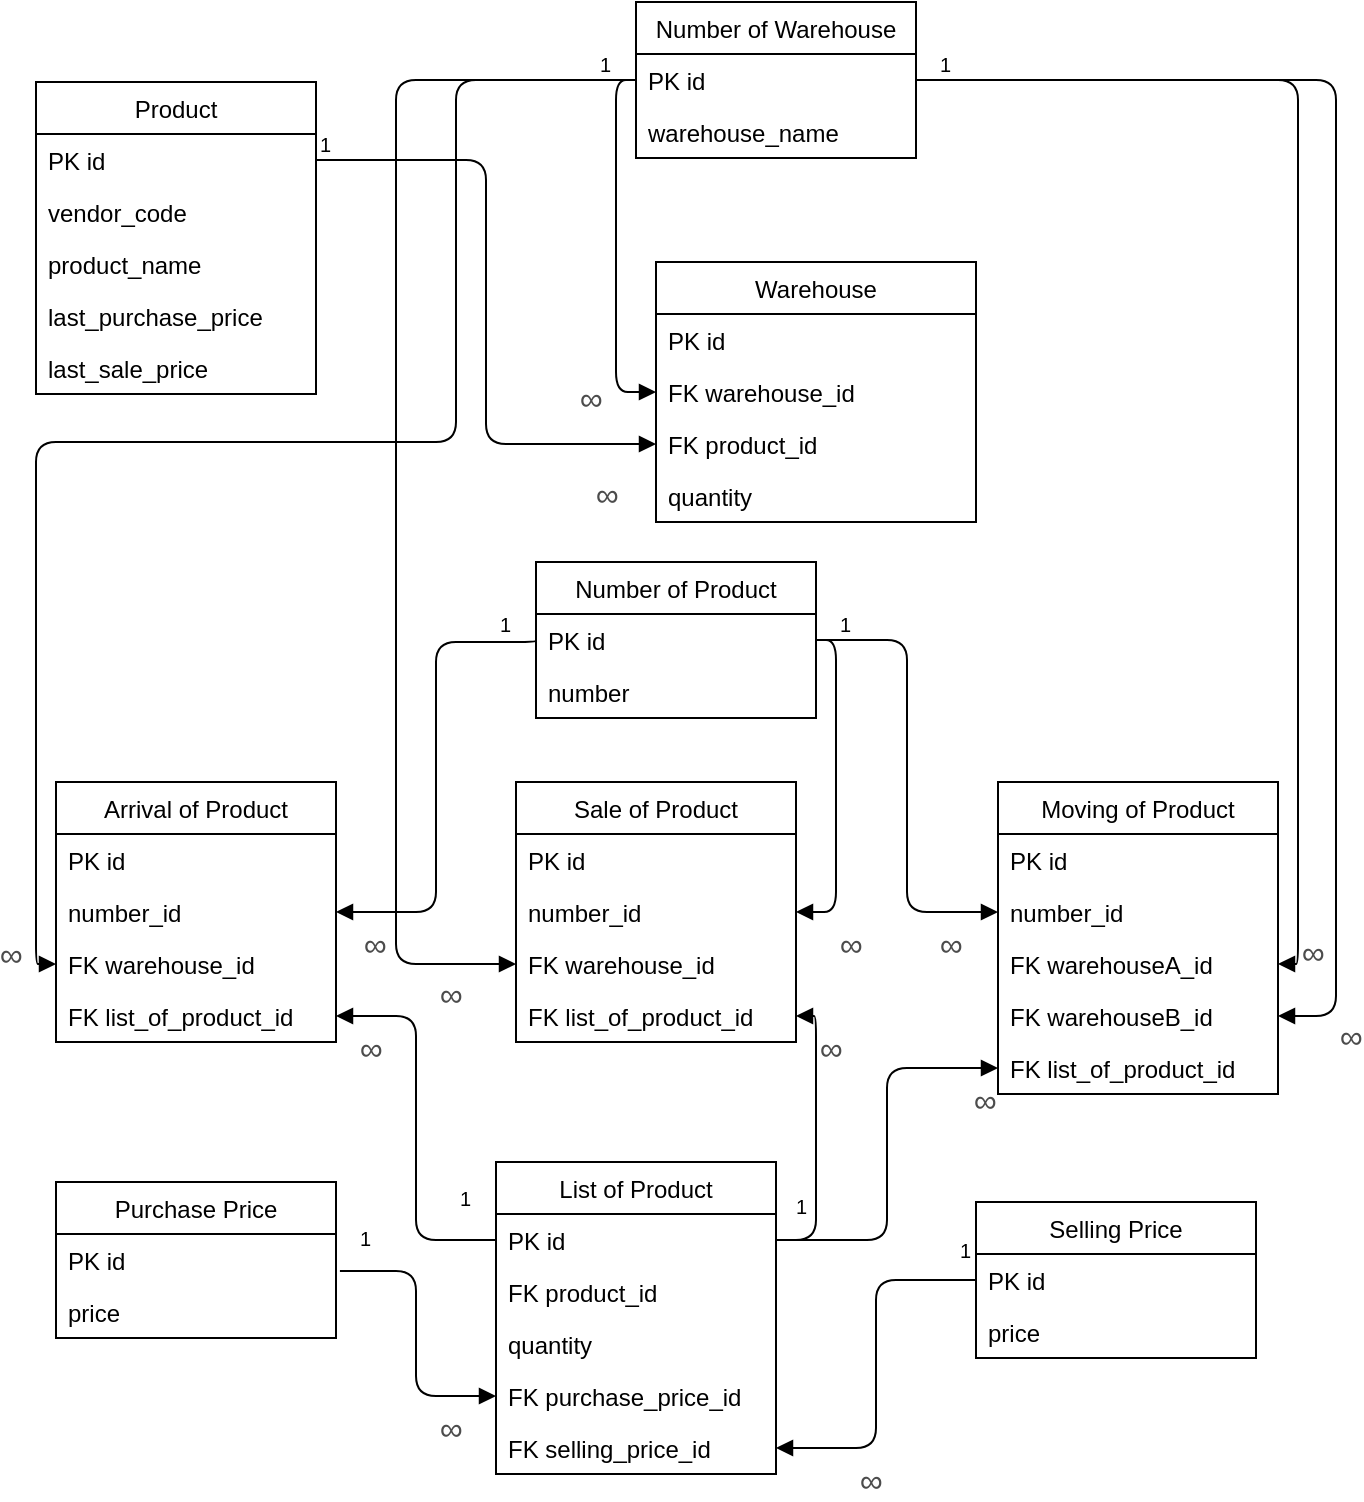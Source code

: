 <mxfile version="12.7.9" type="device"><diagram name="Page-1" id="efa7a0a1-bf9b-a30e-e6df-94a7791c09e9"><mxGraphModel dx="946" dy="646" grid="1" gridSize="10" guides="1" tooltips="1" connect="1" arrows="1" fold="1" page="1" pageScale="1" pageWidth="826" pageHeight="1169" background="#ffffff" math="0" shadow="0"><root><mxCell id="0"/><mxCell id="1" parent="0"/><mxCell id="hieCTryzFMWiVWUUhdox-119" value="Product" style="swimlane;fontStyle=0;childLayout=stackLayout;horizontal=1;startSize=26;fillColor=none;horizontalStack=0;resizeParent=1;resizeParentMax=0;resizeLast=0;collapsible=1;marginBottom=0;" parent="1" vertex="1"><mxGeometry x="110" y="250" width="140" height="156" as="geometry"><mxRectangle x="80" y="180" width="70" height="26" as="alternateBounds"/></mxGeometry></mxCell><mxCell id="AFd2OxJwi9JuXrVvGaO7-2" value="PK id&#10;" style="text;strokeColor=none;fillColor=none;align=left;verticalAlign=top;spacingLeft=4;spacingRight=4;overflow=hidden;rotatable=0;points=[[0,0.5],[1,0.5]];portConstraint=eastwest;" parent="hieCTryzFMWiVWUUhdox-119" vertex="1"><mxGeometry y="26" width="140" height="26" as="geometry"/></mxCell><mxCell id="8Yp48LaVu-0dgv_bWrS_-1" value="vendor_code" style="text;strokeColor=none;fillColor=none;align=left;verticalAlign=top;spacingLeft=4;spacingRight=4;overflow=hidden;rotatable=0;points=[[0,0.5],[1,0.5]];portConstraint=eastwest;" vertex="1" parent="hieCTryzFMWiVWUUhdox-119"><mxGeometry y="52" width="140" height="26" as="geometry"/></mxCell><mxCell id="hieCTryzFMWiVWUUhdox-121" value="product_name" style="text;strokeColor=none;fillColor=none;align=left;verticalAlign=top;spacingLeft=4;spacingRight=4;overflow=hidden;rotatable=0;points=[[0,0.5],[1,0.5]];portConstraint=eastwest;" parent="hieCTryzFMWiVWUUhdox-119" vertex="1"><mxGeometry y="78" width="140" height="26" as="geometry"/></mxCell><mxCell id="hieCTryzFMWiVWUUhdox-123" value="last_purchase_price" style="text;strokeColor=none;fillColor=none;align=left;verticalAlign=top;spacingLeft=4;spacingRight=4;overflow=hidden;rotatable=0;points=[[0,0.5],[1,0.5]];portConstraint=eastwest;" parent="hieCTryzFMWiVWUUhdox-119" vertex="1"><mxGeometry y="104" width="140" height="26" as="geometry"/></mxCell><mxCell id="hieCTryzFMWiVWUUhdox-124" value="last_sale_price" style="text;strokeColor=none;fillColor=none;align=left;verticalAlign=top;spacingLeft=4;spacingRight=4;overflow=hidden;rotatable=0;points=[[0,0.5],[1,0.5]];portConstraint=eastwest;" parent="hieCTryzFMWiVWUUhdox-119" vertex="1"><mxGeometry y="130" width="140" height="26" as="geometry"/></mxCell><mxCell id="hieCTryzFMWiVWUUhdox-125" value="Warehouse" style="swimlane;fontStyle=0;childLayout=stackLayout;horizontal=1;startSize=26;fillColor=none;horizontalStack=0;resizeParent=1;resizeParentMax=0;resizeLast=0;collapsible=1;marginBottom=0;" parent="1" vertex="1"><mxGeometry x="420" y="340" width="160" height="130" as="geometry"/></mxCell><mxCell id="AFd2OxJwi9JuXrVvGaO7-1" value="PK id" style="text;strokeColor=none;fillColor=none;align=left;verticalAlign=top;spacingLeft=4;spacingRight=4;overflow=hidden;rotatable=0;points=[[0,0.5],[1,0.5]];portConstraint=eastwest;" parent="hieCTryzFMWiVWUUhdox-125" vertex="1"><mxGeometry y="26" width="160" height="26" as="geometry"/></mxCell><mxCell id="8Yp48LaVu-0dgv_bWrS_-2" value="FK warehouse_id&#10;&#9;&#9;&#9;&#9;" style="text;strokeColor=none;fillColor=none;align=left;verticalAlign=top;spacingLeft=4;spacingRight=4;overflow=hidden;rotatable=0;points=[[0,0.5],[1,0.5]];portConstraint=eastwest;" vertex="1" parent="hieCTryzFMWiVWUUhdox-125"><mxGeometry y="52" width="160" height="26" as="geometry"/></mxCell><mxCell id="8Yp48LaVu-0dgv_bWrS_-3" value="FK product_id&#10;&#9;&#9;&#9;&#9;" style="text;strokeColor=none;fillColor=none;align=left;verticalAlign=top;spacingLeft=4;spacingRight=4;overflow=hidden;rotatable=0;points=[[0,0.5],[1,0.5]];portConstraint=eastwest;" vertex="1" parent="hieCTryzFMWiVWUUhdox-125"><mxGeometry y="78" width="160" height="26" as="geometry"/></mxCell><mxCell id="8Yp48LaVu-0dgv_bWrS_-4" value="quantity&#10;&#9;&#9;&#9;&#9;" style="text;strokeColor=none;fillColor=none;align=left;verticalAlign=top;spacingLeft=4;spacingRight=4;overflow=hidden;rotatable=0;points=[[0,0.5],[1,0.5]];portConstraint=eastwest;" vertex="1" parent="hieCTryzFMWiVWUUhdox-125"><mxGeometry y="104" width="160" height="26" as="geometry"/></mxCell><mxCell id="hieCTryzFMWiVWUUhdox-135" value="Sale of Product" style="swimlane;fontStyle=0;childLayout=stackLayout;horizontal=1;startSize=26;fillColor=none;horizontalStack=0;resizeParent=1;resizeParentMax=0;resizeLast=0;collapsible=1;marginBottom=0;" parent="1" vertex="1"><mxGeometry x="350" y="600" width="140" height="130" as="geometry"/></mxCell><mxCell id="AFd2OxJwi9JuXrVvGaO7-3" value="PK id" style="text;strokeColor=none;fillColor=none;align=left;verticalAlign=top;spacingLeft=4;spacingRight=4;overflow=hidden;rotatable=0;points=[[0,0.5],[1,0.5]];portConstraint=eastwest;" parent="hieCTryzFMWiVWUUhdox-135" vertex="1"><mxGeometry y="26" width="140" height="26" as="geometry"/></mxCell><mxCell id="8Yp48LaVu-0dgv_bWrS_-24" value="number_id" style="text;strokeColor=none;fillColor=none;align=left;verticalAlign=top;spacingLeft=4;spacingRight=4;overflow=hidden;rotatable=0;points=[[0,0.5],[1,0.5]];portConstraint=eastwest;" vertex="1" parent="hieCTryzFMWiVWUUhdox-135"><mxGeometry y="52" width="140" height="26" as="geometry"/></mxCell><mxCell id="hieCTryzFMWiVWUUhdox-137" value="FK warehouse_id" style="text;strokeColor=none;fillColor=none;align=left;verticalAlign=top;spacingLeft=4;spacingRight=4;overflow=hidden;rotatable=0;points=[[0,0.5],[1,0.5]];portConstraint=eastwest;" parent="hieCTryzFMWiVWUUhdox-135" vertex="1"><mxGeometry y="78" width="140" height="26" as="geometry"/></mxCell><mxCell id="hieCTryzFMWiVWUUhdox-138" value="FK list_of_product_id" style="text;strokeColor=none;fillColor=none;align=left;verticalAlign=top;spacingLeft=4;spacingRight=4;overflow=hidden;rotatable=0;points=[[0,0.5],[1,0.5]];portConstraint=eastwest;" parent="hieCTryzFMWiVWUUhdox-135" vertex="1"><mxGeometry y="104" width="140" height="26" as="geometry"/></mxCell><mxCell id="AFd2OxJwi9JuXrVvGaO7-14" value="List of Product" style="swimlane;fontStyle=0;childLayout=stackLayout;horizontal=1;startSize=26;fillColor=none;horizontalStack=0;resizeParent=1;resizeParentMax=0;resizeLast=0;collapsible=1;marginBottom=0;" parent="1" vertex="1"><mxGeometry x="340" y="790" width="140" height="156" as="geometry"/></mxCell><mxCell id="AFd2OxJwi9JuXrVvGaO7-15" value="PK id" style="text;strokeColor=none;fillColor=none;align=left;verticalAlign=top;spacingLeft=4;spacingRight=4;overflow=hidden;rotatable=0;points=[[0,0.5],[1,0.5]];portConstraint=eastwest;" parent="AFd2OxJwi9JuXrVvGaO7-14" vertex="1"><mxGeometry y="26" width="140" height="26" as="geometry"/></mxCell><mxCell id="AFd2OxJwi9JuXrVvGaO7-25" value="FK product_id" style="text;strokeColor=none;fillColor=none;align=left;verticalAlign=top;spacingLeft=4;spacingRight=4;overflow=hidden;rotatable=0;points=[[0,0.5],[1,0.5]];portConstraint=eastwest;" parent="AFd2OxJwi9JuXrVvGaO7-14" vertex="1"><mxGeometry y="52" width="140" height="26" as="geometry"/></mxCell><mxCell id="AFd2OxJwi9JuXrVvGaO7-16" value="quantity" style="text;strokeColor=none;fillColor=none;align=left;verticalAlign=top;spacingLeft=4;spacingRight=4;overflow=hidden;rotatable=0;points=[[0,0.5],[1,0.5]];portConstraint=eastwest;" parent="AFd2OxJwi9JuXrVvGaO7-14" vertex="1"><mxGeometry y="78" width="140" height="26" as="geometry"/></mxCell><mxCell id="AFd2OxJwi9JuXrVvGaO7-17" value="FK purchase_price_id" style="text;strokeColor=none;fillColor=none;align=left;verticalAlign=top;spacingLeft=4;spacingRight=4;overflow=hidden;rotatable=0;points=[[0,0.5],[1,0.5]];portConstraint=eastwest;" parent="AFd2OxJwi9JuXrVvGaO7-14" vertex="1"><mxGeometry y="104" width="140" height="26" as="geometry"/></mxCell><mxCell id="AFd2OxJwi9JuXrVvGaO7-28" value="FK selling_price_id" style="text;strokeColor=none;fillColor=none;align=left;verticalAlign=top;spacingLeft=4;spacingRight=4;overflow=hidden;rotatable=0;points=[[0,0.5],[1,0.5]];portConstraint=eastwest;" parent="AFd2OxJwi9JuXrVvGaO7-14" vertex="1"><mxGeometry y="130" width="140" height="26" as="geometry"/></mxCell><mxCell id="AFd2OxJwi9JuXrVvGaO7-20" value="Purchase Price" style="swimlane;fontStyle=0;childLayout=stackLayout;horizontal=1;startSize=26;fillColor=none;horizontalStack=0;resizeParent=1;resizeParentMax=0;resizeLast=0;collapsible=1;marginBottom=0;" parent="1" vertex="1"><mxGeometry x="120" y="800" width="140" height="78" as="geometry"/></mxCell><mxCell id="AFd2OxJwi9JuXrVvGaO7-21" value="PK id" style="text;strokeColor=none;fillColor=none;align=left;verticalAlign=top;spacingLeft=4;spacingRight=4;overflow=hidden;rotatable=0;points=[[0,0.5],[1,0.5]];portConstraint=eastwest;" parent="AFd2OxJwi9JuXrVvGaO7-20" vertex="1"><mxGeometry y="26" width="140" height="26" as="geometry"/></mxCell><mxCell id="AFd2OxJwi9JuXrVvGaO7-22" value="price" style="text;strokeColor=none;fillColor=none;align=left;verticalAlign=top;spacingLeft=4;spacingRight=4;overflow=hidden;rotatable=0;points=[[0,0.5],[1,0.5]];portConstraint=eastwest;" parent="AFd2OxJwi9JuXrVvGaO7-20" vertex="1"><mxGeometry y="52" width="140" height="26" as="geometry"/></mxCell><mxCell id="AFd2OxJwi9JuXrVvGaO7-34" value="Selling Price" style="swimlane;fontStyle=0;childLayout=stackLayout;horizontal=1;startSize=26;fillColor=none;horizontalStack=0;resizeParent=1;resizeParentMax=0;resizeLast=0;collapsible=1;marginBottom=0;" parent="1" vertex="1"><mxGeometry x="580" y="810" width="140" height="78" as="geometry"/></mxCell><mxCell id="AFd2OxJwi9JuXrVvGaO7-35" value="PK id" style="text;strokeColor=none;fillColor=none;align=left;verticalAlign=top;spacingLeft=4;spacingRight=4;overflow=hidden;rotatable=0;points=[[0,0.5],[1,0.5]];portConstraint=eastwest;" parent="AFd2OxJwi9JuXrVvGaO7-34" vertex="1"><mxGeometry y="26" width="140" height="26" as="geometry"/></mxCell><mxCell id="AFd2OxJwi9JuXrVvGaO7-37" value="price" style="text;strokeColor=none;fillColor=none;align=left;verticalAlign=top;spacingLeft=4;spacingRight=4;overflow=hidden;rotatable=0;points=[[0,0.5],[1,0.5]];portConstraint=eastwest;" parent="AFd2OxJwi9JuXrVvGaO7-34" vertex="1"><mxGeometry y="52" width="140" height="26" as="geometry"/></mxCell><mxCell id="8Yp48LaVu-0dgv_bWrS_-13" value="Number of Warehouse" style="swimlane;fontStyle=0;childLayout=stackLayout;horizontal=1;startSize=26;fillColor=none;horizontalStack=0;resizeParent=1;resizeParentMax=0;resizeLast=0;collapsible=1;marginBottom=0;" vertex="1" parent="1"><mxGeometry x="410" y="210" width="140" height="78" as="geometry"/></mxCell><mxCell id="8Yp48LaVu-0dgv_bWrS_-14" value="PK id" style="text;strokeColor=none;fillColor=none;align=left;verticalAlign=top;spacingLeft=4;spacingRight=4;overflow=hidden;rotatable=0;points=[[0,0.5],[1,0.5]];portConstraint=eastwest;" vertex="1" parent="8Yp48LaVu-0dgv_bWrS_-13"><mxGeometry y="26" width="140" height="26" as="geometry"/></mxCell><mxCell id="8Yp48LaVu-0dgv_bWrS_-15" value="warehouse_name" style="text;strokeColor=none;fillColor=none;align=left;verticalAlign=top;spacingLeft=4;spacingRight=4;overflow=hidden;rotatable=0;points=[[0,0.5],[1,0.5]];portConstraint=eastwest;" vertex="1" parent="8Yp48LaVu-0dgv_bWrS_-13"><mxGeometry y="52" width="140" height="26" as="geometry"/></mxCell><mxCell id="8Yp48LaVu-0dgv_bWrS_-18" value="Number of Product" style="swimlane;fontStyle=0;childLayout=stackLayout;horizontal=1;startSize=26;fillColor=none;horizontalStack=0;resizeParent=1;resizeParentMax=0;resizeLast=0;collapsible=1;marginBottom=0;" vertex="1" parent="1"><mxGeometry x="360" y="490" width="140" height="78" as="geometry"/></mxCell><mxCell id="8Yp48LaVu-0dgv_bWrS_-19" value="PK id" style="text;strokeColor=none;fillColor=none;align=left;verticalAlign=top;spacingLeft=4;spacingRight=4;overflow=hidden;rotatable=0;points=[[0,0.5],[1,0.5]];portConstraint=eastwest;" vertex="1" parent="8Yp48LaVu-0dgv_bWrS_-18"><mxGeometry y="26" width="140" height="26" as="geometry"/></mxCell><mxCell id="8Yp48LaVu-0dgv_bWrS_-20" value="number" style="text;strokeColor=none;fillColor=none;align=left;verticalAlign=top;spacingLeft=4;spacingRight=4;overflow=hidden;rotatable=0;points=[[0,0.5],[1,0.5]];portConstraint=eastwest;" vertex="1" parent="8Yp48LaVu-0dgv_bWrS_-18"><mxGeometry y="52" width="140" height="26" as="geometry"/></mxCell><mxCell id="8Yp48LaVu-0dgv_bWrS_-27" value="Arrival of Product" style="swimlane;fontStyle=0;childLayout=stackLayout;horizontal=1;startSize=26;fillColor=none;horizontalStack=0;resizeParent=1;resizeParentMax=0;resizeLast=0;collapsible=1;marginBottom=0;" vertex="1" parent="1"><mxGeometry x="120" y="600" width="140" height="130" as="geometry"/></mxCell><mxCell id="8Yp48LaVu-0dgv_bWrS_-28" value="PK id" style="text;strokeColor=none;fillColor=none;align=left;verticalAlign=top;spacingLeft=4;spacingRight=4;overflow=hidden;rotatable=0;points=[[0,0.5],[1,0.5]];portConstraint=eastwest;" vertex="1" parent="8Yp48LaVu-0dgv_bWrS_-27"><mxGeometry y="26" width="140" height="26" as="geometry"/></mxCell><mxCell id="8Yp48LaVu-0dgv_bWrS_-29" value="number_id" style="text;strokeColor=none;fillColor=none;align=left;verticalAlign=top;spacingLeft=4;spacingRight=4;overflow=hidden;rotatable=0;points=[[0,0.5],[1,0.5]];portConstraint=eastwest;" vertex="1" parent="8Yp48LaVu-0dgv_bWrS_-27"><mxGeometry y="52" width="140" height="26" as="geometry"/></mxCell><mxCell id="8Yp48LaVu-0dgv_bWrS_-30" value="FK warehouse_id" style="text;strokeColor=none;fillColor=none;align=left;verticalAlign=top;spacingLeft=4;spacingRight=4;overflow=hidden;rotatable=0;points=[[0,0.5],[1,0.5]];portConstraint=eastwest;" vertex="1" parent="8Yp48LaVu-0dgv_bWrS_-27"><mxGeometry y="78" width="140" height="26" as="geometry"/></mxCell><mxCell id="8Yp48LaVu-0dgv_bWrS_-31" value="FK list_of_product_id" style="text;strokeColor=none;fillColor=none;align=left;verticalAlign=top;spacingLeft=4;spacingRight=4;overflow=hidden;rotatable=0;points=[[0,0.5],[1,0.5]];portConstraint=eastwest;" vertex="1" parent="8Yp48LaVu-0dgv_bWrS_-27"><mxGeometry y="104" width="140" height="26" as="geometry"/></mxCell><mxCell id="8Yp48LaVu-0dgv_bWrS_-32" value="Moving of Product" style="swimlane;fontStyle=0;childLayout=stackLayout;horizontal=1;startSize=26;fillColor=none;horizontalStack=0;resizeParent=1;resizeParentMax=0;resizeLast=0;collapsible=1;marginBottom=0;" vertex="1" parent="1"><mxGeometry x="591" y="600" width="140" height="156" as="geometry"/></mxCell><mxCell id="8Yp48LaVu-0dgv_bWrS_-33" value="PK id" style="text;strokeColor=none;fillColor=none;align=left;verticalAlign=top;spacingLeft=4;spacingRight=4;overflow=hidden;rotatable=0;points=[[0,0.5],[1,0.5]];portConstraint=eastwest;" vertex="1" parent="8Yp48LaVu-0dgv_bWrS_-32"><mxGeometry y="26" width="140" height="26" as="geometry"/></mxCell><mxCell id="8Yp48LaVu-0dgv_bWrS_-34" value="number_id" style="text;strokeColor=none;fillColor=none;align=left;verticalAlign=top;spacingLeft=4;spacingRight=4;overflow=hidden;rotatable=0;points=[[0,0.5],[1,0.5]];portConstraint=eastwest;" vertex="1" parent="8Yp48LaVu-0dgv_bWrS_-32"><mxGeometry y="52" width="140" height="26" as="geometry"/></mxCell><mxCell id="8Yp48LaVu-0dgv_bWrS_-35" value="FK warehouseA_id" style="text;strokeColor=none;fillColor=none;align=left;verticalAlign=top;spacingLeft=4;spacingRight=4;overflow=hidden;rotatable=0;points=[[0,0.5],[1,0.5]];portConstraint=eastwest;" vertex="1" parent="8Yp48LaVu-0dgv_bWrS_-32"><mxGeometry y="78" width="140" height="26" as="geometry"/></mxCell><mxCell id="8Yp48LaVu-0dgv_bWrS_-37" value="FK warehouseB_id" style="text;strokeColor=none;fillColor=none;align=left;verticalAlign=top;spacingLeft=4;spacingRight=4;overflow=hidden;rotatable=0;points=[[0,0.5],[1,0.5]];portConstraint=eastwest;" vertex="1" parent="8Yp48LaVu-0dgv_bWrS_-32"><mxGeometry y="104" width="140" height="26" as="geometry"/></mxCell><mxCell id="8Yp48LaVu-0dgv_bWrS_-36" value="FK list_of_product_id" style="text;strokeColor=none;fillColor=none;align=left;verticalAlign=top;spacingLeft=4;spacingRight=4;overflow=hidden;rotatable=0;points=[[0,0.5],[1,0.5]];portConstraint=eastwest;" vertex="1" parent="8Yp48LaVu-0dgv_bWrS_-32"><mxGeometry y="130" width="140" height="26" as="geometry"/></mxCell><mxCell id="8Yp48LaVu-0dgv_bWrS_-38" value="&lt;span style=&quot;color: rgb(76 , 76 , 76) ; font-family: , , , &amp;#34;lucida grande&amp;#34; , &amp;#34;tahoma&amp;#34; , &amp;#34;verdana&amp;#34; , &amp;#34;arial&amp;#34; , sans-serif , &amp;#34;segoe ui emoji&amp;#34; , &amp;#34;segoe ui symbol&amp;#34; , &amp;#34;noto color emoji&amp;#34; , &amp;#34;notocoloremoji&amp;#34; , &amp;#34;emojisymbols&amp;#34; , &amp;#34;symbola&amp;#34; , &amp;#34;noto&amp;#34; , &amp;#34;android emoji&amp;#34; , &amp;#34;androidemoji&amp;#34; , &amp;#34;arial unicode ms&amp;#34; , &amp;#34;zapf dingbats&amp;#34; , &amp;#34;applecoloremoji&amp;#34; , &amp;#34;apple color emoji&amp;#34; ; font-size: 16px ; text-align: justify ; white-space: normal&quot;&gt;∞&lt;br&gt;&lt;/span&gt;" style="endArrow=block;endFill=1;html=1;edgeStyle=orthogonalEdgeStyle;align=left;verticalAlign=top;exitX=1;exitY=0.5;exitDx=0;exitDy=0;entryX=0;entryY=0.5;entryDx=0;entryDy=0;" edge="1" parent="1" source="AFd2OxJwi9JuXrVvGaO7-2" target="8Yp48LaVu-0dgv_bWrS_-3"><mxGeometry x="0.794" y="-9" relative="1" as="geometry"><mxPoint x="260" y="340" as="sourcePoint"/><mxPoint x="536" y="482" as="targetPoint"/><mxPoint as="offset"/></mxGeometry></mxCell><mxCell id="8Yp48LaVu-0dgv_bWrS_-39" value="1" style="resizable=0;html=1;align=left;verticalAlign=bottom;labelBackgroundColor=#ffffff;fontSize=10;" connectable="0" vertex="1" parent="8Yp48LaVu-0dgv_bWrS_-38"><mxGeometry x="-1" relative="1" as="geometry"/></mxCell><mxCell id="8Yp48LaVu-0dgv_bWrS_-40" value="&lt;span style=&quot;color: rgb(76 , 76 , 76) ; font-family: , , , &amp;#34;lucida grande&amp;#34; , &amp;#34;tahoma&amp;#34; , &amp;#34;verdana&amp;#34; , &amp;#34;arial&amp;#34; , sans-serif , &amp;#34;segoe ui emoji&amp;#34; , &amp;#34;segoe ui symbol&amp;#34; , &amp;#34;noto color emoji&amp;#34; , &amp;#34;notocoloremoji&amp;#34; , &amp;#34;emojisymbols&amp;#34; , &amp;#34;symbola&amp;#34; , &amp;#34;noto&amp;#34; , &amp;#34;android emoji&amp;#34; , &amp;#34;androidemoji&amp;#34; , &amp;#34;arial unicode ms&amp;#34; , &amp;#34;zapf dingbats&amp;#34; , &amp;#34;applecoloremoji&amp;#34; , &amp;#34;apple color emoji&amp;#34; ; font-size: 16px ; text-align: justify ; white-space: normal&quot;&gt;∞&lt;br&gt;&lt;/span&gt;" style="endArrow=block;endFill=1;html=1;edgeStyle=orthogonalEdgeStyle;align=left;verticalAlign=top;exitX=0;exitY=0.5;exitDx=0;exitDy=0;entryX=0;entryY=0.5;entryDx=0;entryDy=0;" edge="1" parent="1" source="8Yp48LaVu-0dgv_bWrS_-14" target="8Yp48LaVu-0dgv_bWrS_-2"><mxGeometry x="0.643" y="-20" relative="1" as="geometry"><mxPoint x="260" y="339" as="sourcePoint"/><mxPoint x="400" y="491" as="targetPoint"/><mxPoint as="offset"/></mxGeometry></mxCell><mxCell id="8Yp48LaVu-0dgv_bWrS_-41" value="1" style="resizable=0;html=1;align=left;verticalAlign=bottom;labelBackgroundColor=#ffffff;fontSize=10;" connectable="0" vertex="1" parent="8Yp48LaVu-0dgv_bWrS_-40"><mxGeometry x="-1" relative="1" as="geometry"><mxPoint x="-20" as="offset"/></mxGeometry></mxCell><mxCell id="8Yp48LaVu-0dgv_bWrS_-43" value="&lt;span style=&quot;color: rgb(76 , 76 , 76) ; font-family: , , , &amp;#34;lucida grande&amp;#34; , &amp;#34;tahoma&amp;#34; , &amp;#34;verdana&amp;#34; , &amp;#34;arial&amp;#34; , sans-serif , &amp;#34;segoe ui emoji&amp;#34; , &amp;#34;segoe ui symbol&amp;#34; , &amp;#34;noto color emoji&amp;#34; , &amp;#34;notocoloremoji&amp;#34; , &amp;#34;emojisymbols&amp;#34; , &amp;#34;symbola&amp;#34; , &amp;#34;noto&amp;#34; , &amp;#34;android emoji&amp;#34; , &amp;#34;androidemoji&amp;#34; , &amp;#34;arial unicode ms&amp;#34; , &amp;#34;zapf dingbats&amp;#34; , &amp;#34;applecoloremoji&amp;#34; , &amp;#34;apple color emoji&amp;#34; ; font-size: 16px ; text-align: justify ; white-space: normal&quot;&gt;∞&lt;br&gt;&lt;/span&gt;" style="endArrow=block;endFill=1;html=1;edgeStyle=orthogonalEdgeStyle;align=left;verticalAlign=top;exitX=1.014;exitY=0.712;exitDx=0;exitDy=0;entryX=0;entryY=0.5;entryDx=0;entryDy=0;exitPerimeter=0;" edge="1" parent="1" source="AFd2OxJwi9JuXrVvGaO7-21" target="AFd2OxJwi9JuXrVvGaO7-17"><mxGeometry x="0.573" relative="1" as="geometry"><mxPoint x="460" y="770" as="sourcePoint"/><mxPoint x="440" y="926" as="targetPoint"/><mxPoint as="offset"/></mxGeometry></mxCell><mxCell id="8Yp48LaVu-0dgv_bWrS_-44" value="1" style="resizable=0;html=1;align=left;verticalAlign=bottom;labelBackgroundColor=#ffffff;fontSize=10;" connectable="0" vertex="1" parent="8Yp48LaVu-0dgv_bWrS_-43"><mxGeometry x="-1" relative="1" as="geometry"><mxPoint x="8.04" y="-8.51" as="offset"/></mxGeometry></mxCell><mxCell id="8Yp48LaVu-0dgv_bWrS_-47" value="&lt;span style=&quot;color: rgb(76 , 76 , 76) ; font-family: , , , &amp;#34;lucida grande&amp;#34; , &amp;#34;tahoma&amp;#34; , &amp;#34;verdana&amp;#34; , &amp;#34;arial&amp;#34; , sans-serif , &amp;#34;segoe ui emoji&amp;#34; , &amp;#34;segoe ui symbol&amp;#34; , &amp;#34;noto color emoji&amp;#34; , &amp;#34;notocoloremoji&amp;#34; , &amp;#34;emojisymbols&amp;#34; , &amp;#34;symbola&amp;#34; , &amp;#34;noto&amp;#34; , &amp;#34;android emoji&amp;#34; , &amp;#34;androidemoji&amp;#34; , &amp;#34;arial unicode ms&amp;#34; , &amp;#34;zapf dingbats&amp;#34; , &amp;#34;applecoloremoji&amp;#34; , &amp;#34;apple color emoji&amp;#34; ; font-size: 16px ; text-align: justify ; white-space: normal&quot;&gt;∞&lt;br&gt;&lt;/span&gt;" style="endArrow=block;endFill=1;html=1;edgeStyle=orthogonalEdgeStyle;align=left;verticalAlign=top;exitX=1;exitY=0.5;exitDx=0;exitDy=0;entryX=1;entryY=0.5;entryDx=0;entryDy=0;" edge="1" parent="1" source="8Yp48LaVu-0dgv_bWrS_-19" target="8Yp48LaVu-0dgv_bWrS_-24"><mxGeometry x="0.759" relative="1" as="geometry"><mxPoint x="280" y="400" as="sourcePoint"/><mxPoint x="260" y="556" as="targetPoint"/><mxPoint as="offset"/></mxGeometry></mxCell><mxCell id="8Yp48LaVu-0dgv_bWrS_-48" value="1" style="resizable=0;html=1;align=left;verticalAlign=bottom;labelBackgroundColor=#ffffff;fontSize=10;" connectable="0" vertex="1" parent="8Yp48LaVu-0dgv_bWrS_-47"><mxGeometry x="-1" relative="1" as="geometry"><mxPoint x="10" as="offset"/></mxGeometry></mxCell><mxCell id="8Yp48LaVu-0dgv_bWrS_-51" value="&lt;span style=&quot;color: rgb(76 , 76 , 76) ; font-family: , , , &amp;#34;lucida grande&amp;#34; , &amp;#34;tahoma&amp;#34; , &amp;#34;verdana&amp;#34; , &amp;#34;arial&amp;#34; , sans-serif , &amp;#34;segoe ui emoji&amp;#34; , &amp;#34;segoe ui symbol&amp;#34; , &amp;#34;noto color emoji&amp;#34; , &amp;#34;notocoloremoji&amp;#34; , &amp;#34;emojisymbols&amp;#34; , &amp;#34;symbola&amp;#34; , &amp;#34;noto&amp;#34; , &amp;#34;android emoji&amp;#34; , &amp;#34;androidemoji&amp;#34; , &amp;#34;arial unicode ms&amp;#34; , &amp;#34;zapf dingbats&amp;#34; , &amp;#34;applecoloremoji&amp;#34; , &amp;#34;apple color emoji&amp;#34; ; font-size: 16px ; text-align: justify ; white-space: normal&quot;&gt;∞&lt;br&gt;&lt;/span&gt;" style="endArrow=block;endFill=1;html=1;edgeStyle=orthogonalEdgeStyle;align=left;verticalAlign=top;exitX=1;exitY=0.5;exitDx=0;exitDy=0;entryX=0;entryY=0.5;entryDx=0;entryDy=0;" edge="1" parent="1" source="8Yp48LaVu-0dgv_bWrS_-19" target="8Yp48LaVu-0dgv_bWrS_-34"><mxGeometry x="0.727" relative="1" as="geometry"><mxPoint x="450" y="339" as="sourcePoint"/><mxPoint x="430" y="495" as="targetPoint"/><mxPoint as="offset"/></mxGeometry></mxCell><mxCell id="8Yp48LaVu-0dgv_bWrS_-52" value="1" style="resizable=0;html=1;align=left;verticalAlign=bottom;labelBackgroundColor=#ffffff;fontSize=10;" connectable="0" vertex="1" parent="8Yp48LaVu-0dgv_bWrS_-51"><mxGeometry x="-1" relative="1" as="geometry"><mxPoint x="10" as="offset"/></mxGeometry></mxCell><mxCell id="8Yp48LaVu-0dgv_bWrS_-53" value="&lt;span style=&quot;color: rgb(76 , 76 , 76) ; font-family: , , , &amp;#34;lucida grande&amp;#34; , &amp;#34;tahoma&amp;#34; , &amp;#34;verdana&amp;#34; , &amp;#34;arial&amp;#34; , sans-serif , &amp;#34;segoe ui emoji&amp;#34; , &amp;#34;segoe ui symbol&amp;#34; , &amp;#34;noto color emoji&amp;#34; , &amp;#34;notocoloremoji&amp;#34; , &amp;#34;emojisymbols&amp;#34; , &amp;#34;symbola&amp;#34; , &amp;#34;noto&amp;#34; , &amp;#34;android emoji&amp;#34; , &amp;#34;androidemoji&amp;#34; , &amp;#34;arial unicode ms&amp;#34; , &amp;#34;zapf dingbats&amp;#34; , &amp;#34;applecoloremoji&amp;#34; , &amp;#34;apple color emoji&amp;#34; ; font-size: 16px ; text-align: justify ; white-space: normal&quot;&gt;∞&lt;br&gt;&lt;/span&gt;" style="endArrow=block;endFill=1;html=1;edgeStyle=orthogonalEdgeStyle;align=left;verticalAlign=top;exitX=0;exitY=0.5;exitDx=0;exitDy=0;entryX=1;entryY=0.5;entryDx=0;entryDy=0;" edge="1" parent="1" source="AFd2OxJwi9JuXrVvGaO7-35" target="AFd2OxJwi9JuXrVvGaO7-28"><mxGeometry x="0.573" relative="1" as="geometry"><mxPoint x="271.96" y="854.512" as="sourcePoint"/><mxPoint x="350.0" y="917" as="targetPoint"/><mxPoint as="offset"/></mxGeometry></mxCell><mxCell id="8Yp48LaVu-0dgv_bWrS_-54" value="1" style="resizable=0;html=1;align=left;verticalAlign=bottom;labelBackgroundColor=#ffffff;fontSize=10;" connectable="0" vertex="1" parent="8Yp48LaVu-0dgv_bWrS_-53"><mxGeometry x="-1" relative="1" as="geometry"><mxPoint x="-10" y="-7" as="offset"/></mxGeometry></mxCell><mxCell id="8Yp48LaVu-0dgv_bWrS_-55" value="&lt;span style=&quot;color: rgb(76 , 76 , 76) ; font-family: , , , &amp;#34;lucida grande&amp;#34; , &amp;#34;tahoma&amp;#34; , &amp;#34;verdana&amp;#34; , &amp;#34;arial&amp;#34; , sans-serif , &amp;#34;segoe ui emoji&amp;#34; , &amp;#34;segoe ui symbol&amp;#34; , &amp;#34;noto color emoji&amp;#34; , &amp;#34;notocoloremoji&amp;#34; , &amp;#34;emojisymbols&amp;#34; , &amp;#34;symbola&amp;#34; , &amp;#34;noto&amp;#34; , &amp;#34;android emoji&amp;#34; , &amp;#34;androidemoji&amp;#34; , &amp;#34;arial unicode ms&amp;#34; , &amp;#34;zapf dingbats&amp;#34; , &amp;#34;applecoloremoji&amp;#34; , &amp;#34;apple color emoji&amp;#34; ; font-size: 16px ; text-align: justify ; white-space: normal&quot;&gt;∞&lt;br&gt;&lt;/span&gt;" style="endArrow=block;endFill=1;html=1;edgeStyle=orthogonalEdgeStyle;align=left;verticalAlign=top;exitX=0;exitY=0.5;exitDx=0;exitDy=0;entryX=1;entryY=0.5;entryDx=0;entryDy=0;" edge="1" parent="1" source="AFd2OxJwi9JuXrVvGaO7-15" target="8Yp48LaVu-0dgv_bWrS_-31"><mxGeometry x="0.896" relative="1" as="geometry"><mxPoint x="281.96" y="864.512" as="sourcePoint"/><mxPoint x="360.0" y="927" as="targetPoint"/><mxPoint as="offset"/></mxGeometry></mxCell><mxCell id="8Yp48LaVu-0dgv_bWrS_-56" value="1" style="resizable=0;html=1;align=left;verticalAlign=bottom;labelBackgroundColor=#ffffff;fontSize=10;" connectable="0" vertex="1" parent="8Yp48LaVu-0dgv_bWrS_-55"><mxGeometry x="-1" relative="1" as="geometry"><mxPoint x="-20" y="-13" as="offset"/></mxGeometry></mxCell><mxCell id="8Yp48LaVu-0dgv_bWrS_-59" value="&lt;span style=&quot;color: rgb(76 , 76 , 76) ; font-family: , , , &amp;#34;lucida grande&amp;#34; , &amp;#34;tahoma&amp;#34; , &amp;#34;verdana&amp;#34; , &amp;#34;arial&amp;#34; , sans-serif , &amp;#34;segoe ui emoji&amp;#34; , &amp;#34;segoe ui symbol&amp;#34; , &amp;#34;noto color emoji&amp;#34; , &amp;#34;notocoloremoji&amp;#34; , &amp;#34;emojisymbols&amp;#34; , &amp;#34;symbola&amp;#34; , &amp;#34;noto&amp;#34; , &amp;#34;android emoji&amp;#34; , &amp;#34;androidemoji&amp;#34; , &amp;#34;arial unicode ms&amp;#34; , &amp;#34;zapf dingbats&amp;#34; , &amp;#34;applecoloremoji&amp;#34; , &amp;#34;apple color emoji&amp;#34; ; font-size: 16px ; text-align: justify ; white-space: normal&quot;&gt;∞&lt;br&gt;&lt;/span&gt;" style="endArrow=block;endFill=1;html=1;edgeStyle=orthogonalEdgeStyle;align=left;verticalAlign=top;exitX=1;exitY=0.5;exitDx=0;exitDy=0;entryX=1;entryY=0.5;entryDx=0;entryDy=0;" edge="1" parent="1" source="AFd2OxJwi9JuXrVvGaO7-15" target="hieCTryzFMWiVWUUhdox-138"><mxGeometry x="0.859" relative="1" as="geometry"><mxPoint x="301.96" y="884.512" as="sourcePoint"/><mxPoint x="380.0" y="947" as="targetPoint"/><mxPoint as="offset"/></mxGeometry></mxCell><mxCell id="8Yp48LaVu-0dgv_bWrS_-60" value="1" style="resizable=0;html=1;align=left;verticalAlign=bottom;labelBackgroundColor=#ffffff;fontSize=10;" connectable="0" vertex="1" parent="8Yp48LaVu-0dgv_bWrS_-59"><mxGeometry x="-1" relative="1" as="geometry"><mxPoint x="8.04" y="-8.51" as="offset"/></mxGeometry></mxCell><mxCell id="8Yp48LaVu-0dgv_bWrS_-61" value="&lt;span style=&quot;color: rgb(76 , 76 , 76) ; font-family: , , , &amp;#34;lucida grande&amp;#34; , &amp;#34;tahoma&amp;#34; , &amp;#34;verdana&amp;#34; , &amp;#34;arial&amp;#34; , sans-serif , &amp;#34;segoe ui emoji&amp;#34; , &amp;#34;segoe ui symbol&amp;#34; , &amp;#34;noto color emoji&amp;#34; , &amp;#34;notocoloremoji&amp;#34; , &amp;#34;emojisymbols&amp;#34; , &amp;#34;symbola&amp;#34; , &amp;#34;noto&amp;#34; , &amp;#34;android emoji&amp;#34; , &amp;#34;androidemoji&amp;#34; , &amp;#34;arial unicode ms&amp;#34; , &amp;#34;zapf dingbats&amp;#34; , &amp;#34;applecoloremoji&amp;#34; , &amp;#34;apple color emoji&amp;#34; ; font-size: 16px ; text-align: justify ; white-space: normal&quot;&gt;∞&lt;br&gt;&lt;/span&gt;" style="endArrow=block;endFill=1;html=1;edgeStyle=orthogonalEdgeStyle;align=left;verticalAlign=top;exitX=1;exitY=0.5;exitDx=0;exitDy=0;" edge="1" parent="1" source="AFd2OxJwi9JuXrVvGaO7-15" target="8Yp48LaVu-0dgv_bWrS_-36"><mxGeometry x="0.859" relative="1" as="geometry"><mxPoint x="490" y="839.0" as="sourcePoint"/><mxPoint x="500" y="727" as="targetPoint"/><mxPoint as="offset"/></mxGeometry></mxCell><mxCell id="8Yp48LaVu-0dgv_bWrS_-62" value="1" style="resizable=0;html=1;align=left;verticalAlign=bottom;labelBackgroundColor=#ffffff;fontSize=10;" connectable="0" vertex="1" parent="8Yp48LaVu-0dgv_bWrS_-61"><mxGeometry x="-1" relative="1" as="geometry"><mxPoint x="8.04" y="-8.51" as="offset"/></mxGeometry></mxCell><mxCell id="8Yp48LaVu-0dgv_bWrS_-63" value="&lt;span style=&quot;color: rgb(76 , 76 , 76) ; font-family: , , , &amp;#34;lucida grande&amp;#34; , &amp;#34;tahoma&amp;#34; , &amp;#34;verdana&amp;#34; , &amp;#34;arial&amp;#34; , sans-serif , &amp;#34;segoe ui emoji&amp;#34; , &amp;#34;segoe ui symbol&amp;#34; , &amp;#34;noto color emoji&amp;#34; , &amp;#34;notocoloremoji&amp;#34; , &amp;#34;emojisymbols&amp;#34; , &amp;#34;symbola&amp;#34; , &amp;#34;noto&amp;#34; , &amp;#34;android emoji&amp;#34; , &amp;#34;androidemoji&amp;#34; , &amp;#34;arial unicode ms&amp;#34; , &amp;#34;zapf dingbats&amp;#34; , &amp;#34;applecoloremoji&amp;#34; , &amp;#34;apple color emoji&amp;#34; ; font-size: 16px ; text-align: justify ; white-space: normal&quot;&gt;∞&lt;br&gt;&lt;/span&gt;" style="endArrow=block;endFill=1;html=1;edgeStyle=orthogonalEdgeStyle;align=left;verticalAlign=top;exitX=0;exitY=0.5;exitDx=0;exitDy=0;entryX=1;entryY=0.5;entryDx=0;entryDy=0;" edge="1" parent="1" source="8Yp48LaVu-0dgv_bWrS_-19" target="8Yp48LaVu-0dgv_bWrS_-29"><mxGeometry x="0.901" relative="1" as="geometry"><mxPoint x="370.0" y="539.0" as="sourcePoint"/><mxPoint x="268.6" y="666.992" as="targetPoint"/><mxPoint as="offset"/><Array as="points"><mxPoint x="360" y="530"/><mxPoint x="310" y="530"/><mxPoint x="310" y="665"/></Array></mxGeometry></mxCell><mxCell id="8Yp48LaVu-0dgv_bWrS_-64" value="1" style="resizable=0;html=1;align=left;verticalAlign=bottom;labelBackgroundColor=#ffffff;fontSize=10;" connectable="0" vertex="1" parent="8Yp48LaVu-0dgv_bWrS_-63"><mxGeometry x="-1" relative="1" as="geometry"><mxPoint x="-20" as="offset"/></mxGeometry></mxCell><mxCell id="8Yp48LaVu-0dgv_bWrS_-65" value="&lt;span style=&quot;color: rgb(76 , 76 , 76) ; font-family: , , , &amp;#34;lucida grande&amp;#34; , &amp;#34;tahoma&amp;#34; , &amp;#34;verdana&amp;#34; , &amp;#34;arial&amp;#34; , sans-serif , &amp;#34;segoe ui emoji&amp;#34; , &amp;#34;segoe ui symbol&amp;#34; , &amp;#34;noto color emoji&amp;#34; , &amp;#34;notocoloremoji&amp;#34; , &amp;#34;emojisymbols&amp;#34; , &amp;#34;symbola&amp;#34; , &amp;#34;noto&amp;#34; , &amp;#34;android emoji&amp;#34; , &amp;#34;androidemoji&amp;#34; , &amp;#34;arial unicode ms&amp;#34; , &amp;#34;zapf dingbats&amp;#34; , &amp;#34;applecoloremoji&amp;#34; , &amp;#34;apple color emoji&amp;#34; ; font-size: 16px ; text-align: justify ; white-space: normal&quot;&gt;∞&lt;br&gt;&lt;/span&gt;" style="endArrow=block;endFill=1;html=1;edgeStyle=orthogonalEdgeStyle;align=left;verticalAlign=top;exitX=0;exitY=0.5;exitDx=0;exitDy=0;entryX=0;entryY=0.5;entryDx=0;entryDy=0;" edge="1" parent="1" source="8Yp48LaVu-0dgv_bWrS_-14" target="8Yp48LaVu-0dgv_bWrS_-30"><mxGeometry x="0.944" y="-10" relative="1" as="geometry"><mxPoint x="380.0" y="549.0" as="sourcePoint"/><mxPoint x="278.6" y="676.992" as="targetPoint"/><mxPoint x="-10" y="-10" as="offset"/><Array as="points"><mxPoint x="320" y="249"/><mxPoint x="320" y="430"/><mxPoint x="110" y="430"/><mxPoint x="110" y="691"/></Array></mxGeometry></mxCell><mxCell id="8Yp48LaVu-0dgv_bWrS_-66" value="1" style="resizable=0;html=1;align=left;verticalAlign=bottom;labelBackgroundColor=#ffffff;fontSize=10;" connectable="0" vertex="1" parent="8Yp48LaVu-0dgv_bWrS_-65"><mxGeometry x="-1" relative="1" as="geometry"><mxPoint x="-20" as="offset"/></mxGeometry></mxCell><mxCell id="8Yp48LaVu-0dgv_bWrS_-68" value="&lt;span style=&quot;color: rgb(76 , 76 , 76) ; font-family: , , , &amp;#34;lucida grande&amp;#34; , &amp;#34;tahoma&amp;#34; , &amp;#34;verdana&amp;#34; , &amp;#34;arial&amp;#34; , sans-serif , &amp;#34;segoe ui emoji&amp;#34; , &amp;#34;segoe ui symbol&amp;#34; , &amp;#34;noto color emoji&amp;#34; , &amp;#34;notocoloremoji&amp;#34; , &amp;#34;emojisymbols&amp;#34; , &amp;#34;symbola&amp;#34; , &amp;#34;noto&amp;#34; , &amp;#34;android emoji&amp;#34; , &amp;#34;androidemoji&amp;#34; , &amp;#34;arial unicode ms&amp;#34; , &amp;#34;zapf dingbats&amp;#34; , &amp;#34;applecoloremoji&amp;#34; , &amp;#34;apple color emoji&amp;#34; ; font-size: 16px ; text-align: justify ; white-space: normal&quot;&gt;∞&lt;br&gt;&lt;/span&gt;" style="endArrow=block;endFill=1;html=1;edgeStyle=orthogonalEdgeStyle;align=left;verticalAlign=top;exitX=0;exitY=0.5;exitDx=0;exitDy=0;entryX=0;entryY=0.5;entryDx=0;entryDy=0;" edge="1" parent="1" source="8Yp48LaVu-0dgv_bWrS_-14" target="hieCTryzFMWiVWUUhdox-137"><mxGeometry x="0.871" y="1" relative="1" as="geometry"><mxPoint x="390.0" y="559.0" as="sourcePoint"/><mxPoint x="288.6" y="686.992" as="targetPoint"/><mxPoint as="offset"/><Array as="points"><mxPoint x="290" y="249"/><mxPoint x="290" y="691"/></Array></mxGeometry></mxCell><mxCell id="8Yp48LaVu-0dgv_bWrS_-69" value="1" style="resizable=0;html=1;align=left;verticalAlign=bottom;labelBackgroundColor=#ffffff;fontSize=10;" connectable="0" vertex="1" parent="8Yp48LaVu-0dgv_bWrS_-68"><mxGeometry x="-1" relative="1" as="geometry"><mxPoint x="-20" as="offset"/></mxGeometry></mxCell><mxCell id="8Yp48LaVu-0dgv_bWrS_-70" value="&lt;span style=&quot;color: rgb(76 , 76 , 76) ; font-family: , , , &amp;#34;lucida grande&amp;#34; , &amp;#34;tahoma&amp;#34; , &amp;#34;verdana&amp;#34; , &amp;#34;arial&amp;#34; , sans-serif , &amp;#34;segoe ui emoji&amp;#34; , &amp;#34;segoe ui symbol&amp;#34; , &amp;#34;noto color emoji&amp;#34; , &amp;#34;notocoloremoji&amp;#34; , &amp;#34;emojisymbols&amp;#34; , &amp;#34;symbola&amp;#34; , &amp;#34;noto&amp;#34; , &amp;#34;android emoji&amp;#34; , &amp;#34;androidemoji&amp;#34; , &amp;#34;arial unicode ms&amp;#34; , &amp;#34;zapf dingbats&amp;#34; , &amp;#34;applecoloremoji&amp;#34; , &amp;#34;apple color emoji&amp;#34; ; font-size: 16px ; text-align: justify ; white-space: normal&quot;&gt;∞&lt;br&gt;&lt;/span&gt;" style="endArrow=block;endFill=1;html=1;edgeStyle=orthogonalEdgeStyle;align=left;verticalAlign=top;exitX=1;exitY=0.5;exitDx=0;exitDy=0;entryX=1;entryY=0.5;entryDx=0;entryDy=0;" edge="1" parent="1" source="8Yp48LaVu-0dgv_bWrS_-14" target="8Yp48LaVu-0dgv_bWrS_-35"><mxGeometry x="0.901" relative="1" as="geometry"><mxPoint x="400.0" y="569.0" as="sourcePoint"/><mxPoint x="298.6" y="696.992" as="targetPoint"/><mxPoint as="offset"/></mxGeometry></mxCell><mxCell id="8Yp48LaVu-0dgv_bWrS_-71" value="1" style="resizable=0;html=1;align=left;verticalAlign=bottom;labelBackgroundColor=#ffffff;fontSize=10;" connectable="0" vertex="1" parent="8Yp48LaVu-0dgv_bWrS_-70"><mxGeometry x="-1" relative="1" as="geometry"><mxPoint x="10" as="offset"/></mxGeometry></mxCell><mxCell id="8Yp48LaVu-0dgv_bWrS_-72" value="&lt;span style=&quot;color: rgb(76 , 76 , 76) ; font-family: , , , &amp;#34;lucida grande&amp;#34; , &amp;#34;tahoma&amp;#34; , &amp;#34;verdana&amp;#34; , &amp;#34;arial&amp;#34; , sans-serif , &amp;#34;segoe ui emoji&amp;#34; , &amp;#34;segoe ui symbol&amp;#34; , &amp;#34;noto color emoji&amp;#34; , &amp;#34;notocoloremoji&amp;#34; , &amp;#34;emojisymbols&amp;#34; , &amp;#34;symbola&amp;#34; , &amp;#34;noto&amp;#34; , &amp;#34;android emoji&amp;#34; , &amp;#34;androidemoji&amp;#34; , &amp;#34;arial unicode ms&amp;#34; , &amp;#34;zapf dingbats&amp;#34; , &amp;#34;applecoloremoji&amp;#34; , &amp;#34;apple color emoji&amp;#34; ; font-size: 16px ; text-align: justify ; white-space: normal&quot;&gt;∞&lt;br&gt;&lt;/span&gt;" style="endArrow=block;endFill=1;html=1;edgeStyle=orthogonalEdgeStyle;align=left;verticalAlign=top;exitX=1;exitY=0.5;exitDx=0;exitDy=0;entryX=1;entryY=0.5;entryDx=0;entryDy=0;" edge="1" parent="1" source="8Yp48LaVu-0dgv_bWrS_-14" target="8Yp48LaVu-0dgv_bWrS_-37"><mxGeometry x="0.901" relative="1" as="geometry"><mxPoint x="560" y="259" as="sourcePoint"/><mxPoint x="741" y="701" as="targetPoint"/><mxPoint as="offset"/><Array as="points"><mxPoint x="760" y="249"/><mxPoint x="760" y="717"/></Array></mxGeometry></mxCell><mxCell id="8Yp48LaVu-0dgv_bWrS_-73" value="1" style="resizable=0;html=1;align=left;verticalAlign=bottom;labelBackgroundColor=#ffffff;fontSize=10;" connectable="0" vertex="1" parent="8Yp48LaVu-0dgv_bWrS_-72"><mxGeometry x="-1" relative="1" as="geometry"><mxPoint x="10" as="offset"/></mxGeometry></mxCell></root></mxGraphModel></diagram></mxfile>